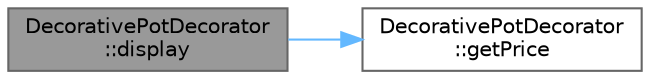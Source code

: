 digraph "DecorativePotDecorator::display"
{
 // INTERACTIVE_SVG=YES
 // LATEX_PDF_SIZE
  bgcolor="transparent";
  edge [fontname=Helvetica,fontsize=10,labelfontname=Helvetica,labelfontsize=10];
  node [fontname=Helvetica,fontsize=10,shape=box,height=0.2,width=0.4];
  rankdir="LR";
  Node1 [id="Node000001",label="DecorativePotDecorator\l::display",height=0.2,width=0.4,color="gray40", fillcolor="grey60", style="filled", fontcolor="black",tooltip="Displays product with pot information."];
  Node1 -> Node2 [id="edge1_Node000001_Node000002",color="steelblue1",style="solid",tooltip=" "];
  Node2 [id="Node000002",label="DecorativePotDecorator\l::getPrice",height=0.2,width=0.4,color="grey40", fillcolor="white", style="filled",URL="$class_decorative_pot_decorator.html#ac33fdfcb73d3a6308e1f5f07c22dd0da",tooltip="Gets total price including pot."];
}

